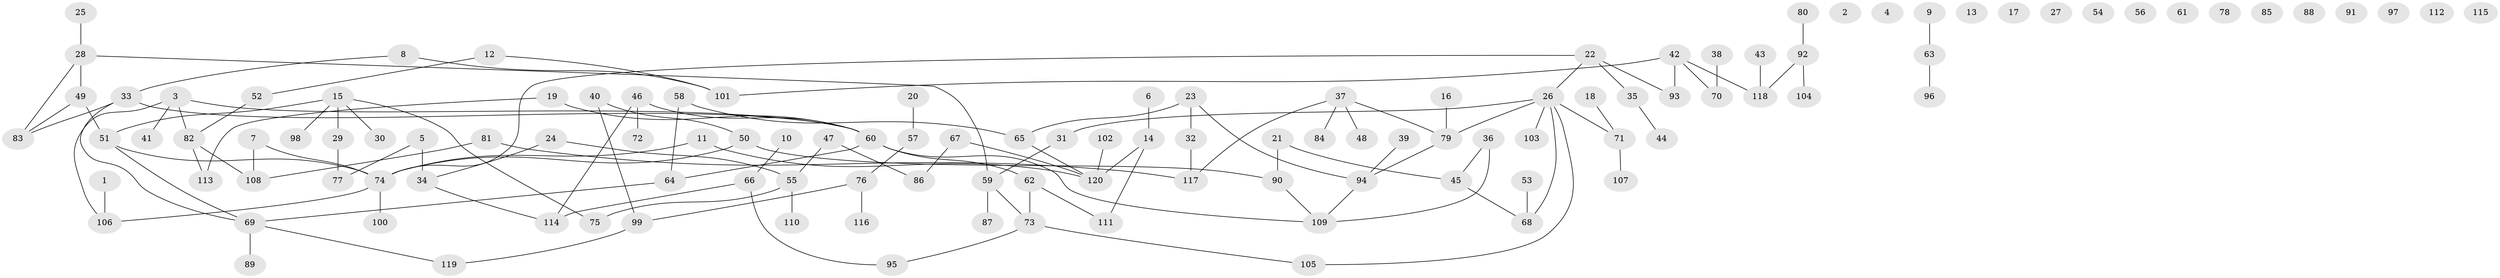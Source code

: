 // coarse degree distribution, {2: 0.21052631578947367, 0: 0.2807017543859649, 9: 0.03508771929824561, 4: 0.07017543859649122, 3: 0.14035087719298245, 11: 0.017543859649122806, 1: 0.19298245614035087, 5: 0.03508771929824561, 8: 0.017543859649122806}
// Generated by graph-tools (version 1.1) at 2025/16/03/04/25 18:16:27]
// undirected, 120 vertices, 128 edges
graph export_dot {
graph [start="1"]
  node [color=gray90,style=filled];
  1;
  2;
  3;
  4;
  5;
  6;
  7;
  8;
  9;
  10;
  11;
  12;
  13;
  14;
  15;
  16;
  17;
  18;
  19;
  20;
  21;
  22;
  23;
  24;
  25;
  26;
  27;
  28;
  29;
  30;
  31;
  32;
  33;
  34;
  35;
  36;
  37;
  38;
  39;
  40;
  41;
  42;
  43;
  44;
  45;
  46;
  47;
  48;
  49;
  50;
  51;
  52;
  53;
  54;
  55;
  56;
  57;
  58;
  59;
  60;
  61;
  62;
  63;
  64;
  65;
  66;
  67;
  68;
  69;
  70;
  71;
  72;
  73;
  74;
  75;
  76;
  77;
  78;
  79;
  80;
  81;
  82;
  83;
  84;
  85;
  86;
  87;
  88;
  89;
  90;
  91;
  92;
  93;
  94;
  95;
  96;
  97;
  98;
  99;
  100;
  101;
  102;
  103;
  104;
  105;
  106;
  107;
  108;
  109;
  110;
  111;
  112;
  113;
  114;
  115;
  116;
  117;
  118;
  119;
  120;
  1 -- 106;
  3 -- 41;
  3 -- 60;
  3 -- 82;
  3 -- 106;
  5 -- 34;
  5 -- 77;
  6 -- 14;
  7 -- 74;
  7 -- 108;
  8 -- 33;
  8 -- 101;
  9 -- 63;
  10 -- 66;
  11 -- 74;
  11 -- 120;
  12 -- 52;
  12 -- 101;
  14 -- 111;
  14 -- 120;
  15 -- 29;
  15 -- 30;
  15 -- 51;
  15 -- 75;
  15 -- 98;
  16 -- 79;
  18 -- 71;
  19 -- 60;
  19 -- 113;
  20 -- 57;
  21 -- 45;
  21 -- 90;
  22 -- 26;
  22 -- 35;
  22 -- 74;
  22 -- 93;
  23 -- 32;
  23 -- 65;
  23 -- 94;
  24 -- 34;
  24 -- 55;
  25 -- 28;
  26 -- 31;
  26 -- 68;
  26 -- 71;
  26 -- 79;
  26 -- 103;
  26 -- 105;
  28 -- 49;
  28 -- 59;
  28 -- 83;
  29 -- 77;
  31 -- 59;
  32 -- 117;
  33 -- 60;
  33 -- 69;
  33 -- 83;
  34 -- 114;
  35 -- 44;
  36 -- 45;
  36 -- 109;
  37 -- 48;
  37 -- 79;
  37 -- 84;
  37 -- 117;
  38 -- 70;
  39 -- 94;
  40 -- 50;
  40 -- 99;
  42 -- 70;
  42 -- 93;
  42 -- 101;
  42 -- 118;
  43 -- 118;
  45 -- 68;
  46 -- 60;
  46 -- 72;
  46 -- 114;
  47 -- 55;
  47 -- 86;
  49 -- 51;
  49 -- 83;
  50 -- 74;
  50 -- 90;
  51 -- 69;
  51 -- 74;
  52 -- 82;
  53 -- 68;
  55 -- 75;
  55 -- 110;
  57 -- 76;
  58 -- 64;
  58 -- 65;
  59 -- 73;
  59 -- 87;
  60 -- 62;
  60 -- 64;
  60 -- 109;
  62 -- 73;
  62 -- 111;
  63 -- 96;
  64 -- 69;
  65 -- 120;
  66 -- 95;
  66 -- 114;
  67 -- 86;
  67 -- 120;
  69 -- 89;
  69 -- 119;
  71 -- 107;
  73 -- 95;
  73 -- 105;
  74 -- 100;
  74 -- 106;
  76 -- 99;
  76 -- 116;
  79 -- 94;
  80 -- 92;
  81 -- 108;
  81 -- 117;
  82 -- 108;
  82 -- 113;
  90 -- 109;
  92 -- 104;
  92 -- 118;
  94 -- 109;
  99 -- 119;
  102 -- 120;
}
